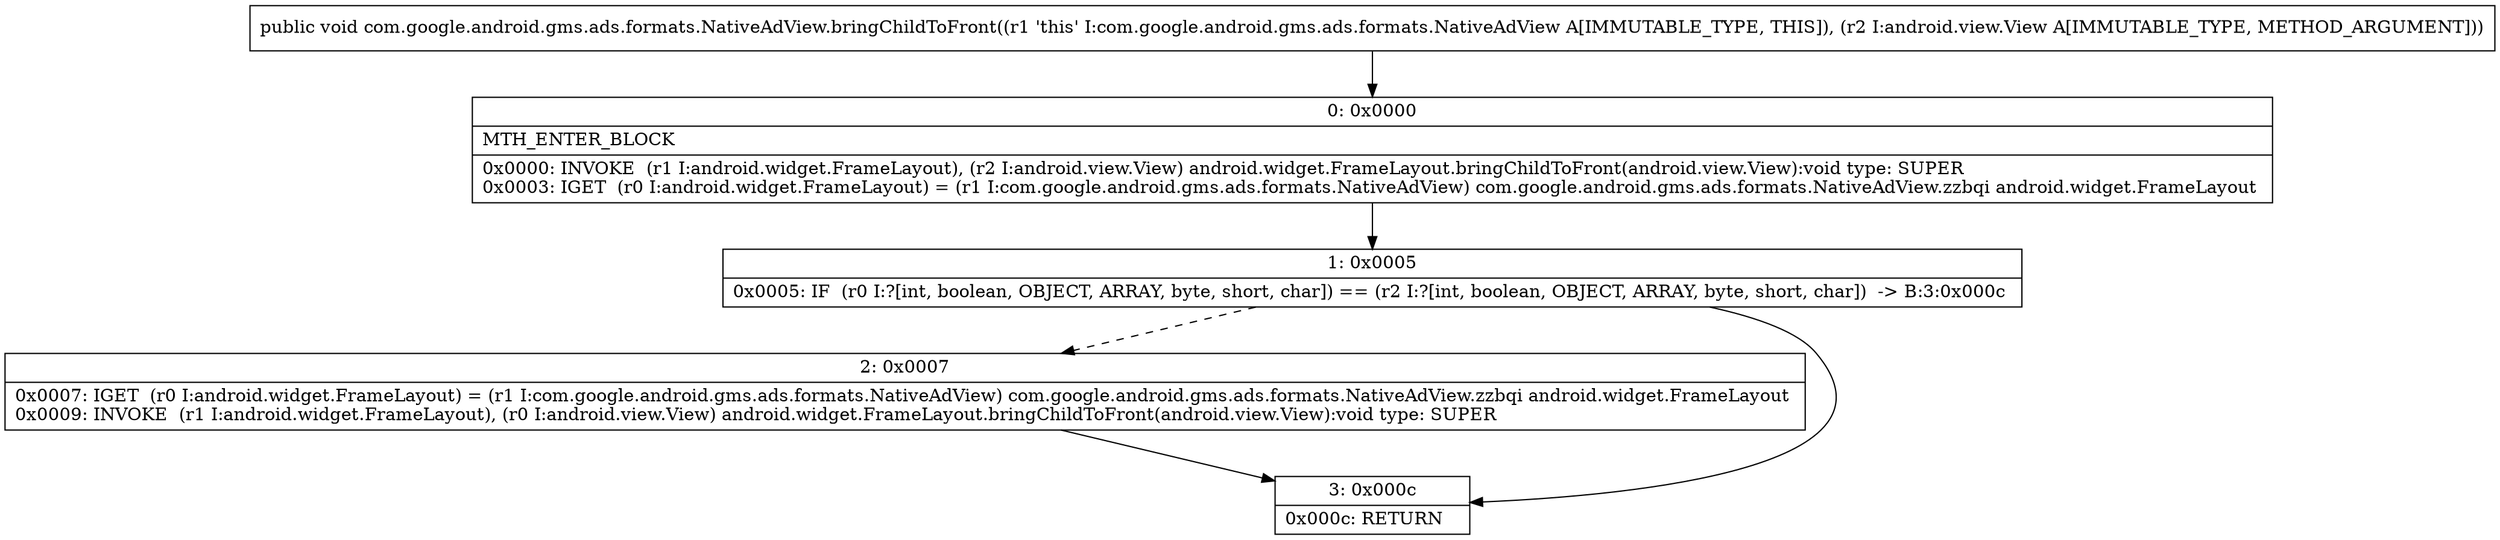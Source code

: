 digraph "CFG forcom.google.android.gms.ads.formats.NativeAdView.bringChildToFront(Landroid\/view\/View;)V" {
Node_0 [shape=record,label="{0\:\ 0x0000|MTH_ENTER_BLOCK\l|0x0000: INVOKE  (r1 I:android.widget.FrameLayout), (r2 I:android.view.View) android.widget.FrameLayout.bringChildToFront(android.view.View):void type: SUPER \l0x0003: IGET  (r0 I:android.widget.FrameLayout) = (r1 I:com.google.android.gms.ads.formats.NativeAdView) com.google.android.gms.ads.formats.NativeAdView.zzbqi android.widget.FrameLayout \l}"];
Node_1 [shape=record,label="{1\:\ 0x0005|0x0005: IF  (r0 I:?[int, boolean, OBJECT, ARRAY, byte, short, char]) == (r2 I:?[int, boolean, OBJECT, ARRAY, byte, short, char])  \-\> B:3:0x000c \l}"];
Node_2 [shape=record,label="{2\:\ 0x0007|0x0007: IGET  (r0 I:android.widget.FrameLayout) = (r1 I:com.google.android.gms.ads.formats.NativeAdView) com.google.android.gms.ads.formats.NativeAdView.zzbqi android.widget.FrameLayout \l0x0009: INVOKE  (r1 I:android.widget.FrameLayout), (r0 I:android.view.View) android.widget.FrameLayout.bringChildToFront(android.view.View):void type: SUPER \l}"];
Node_3 [shape=record,label="{3\:\ 0x000c|0x000c: RETURN   \l}"];
MethodNode[shape=record,label="{public void com.google.android.gms.ads.formats.NativeAdView.bringChildToFront((r1 'this' I:com.google.android.gms.ads.formats.NativeAdView A[IMMUTABLE_TYPE, THIS]), (r2 I:android.view.View A[IMMUTABLE_TYPE, METHOD_ARGUMENT])) }"];
MethodNode -> Node_0;
Node_0 -> Node_1;
Node_1 -> Node_2[style=dashed];
Node_1 -> Node_3;
Node_2 -> Node_3;
}

